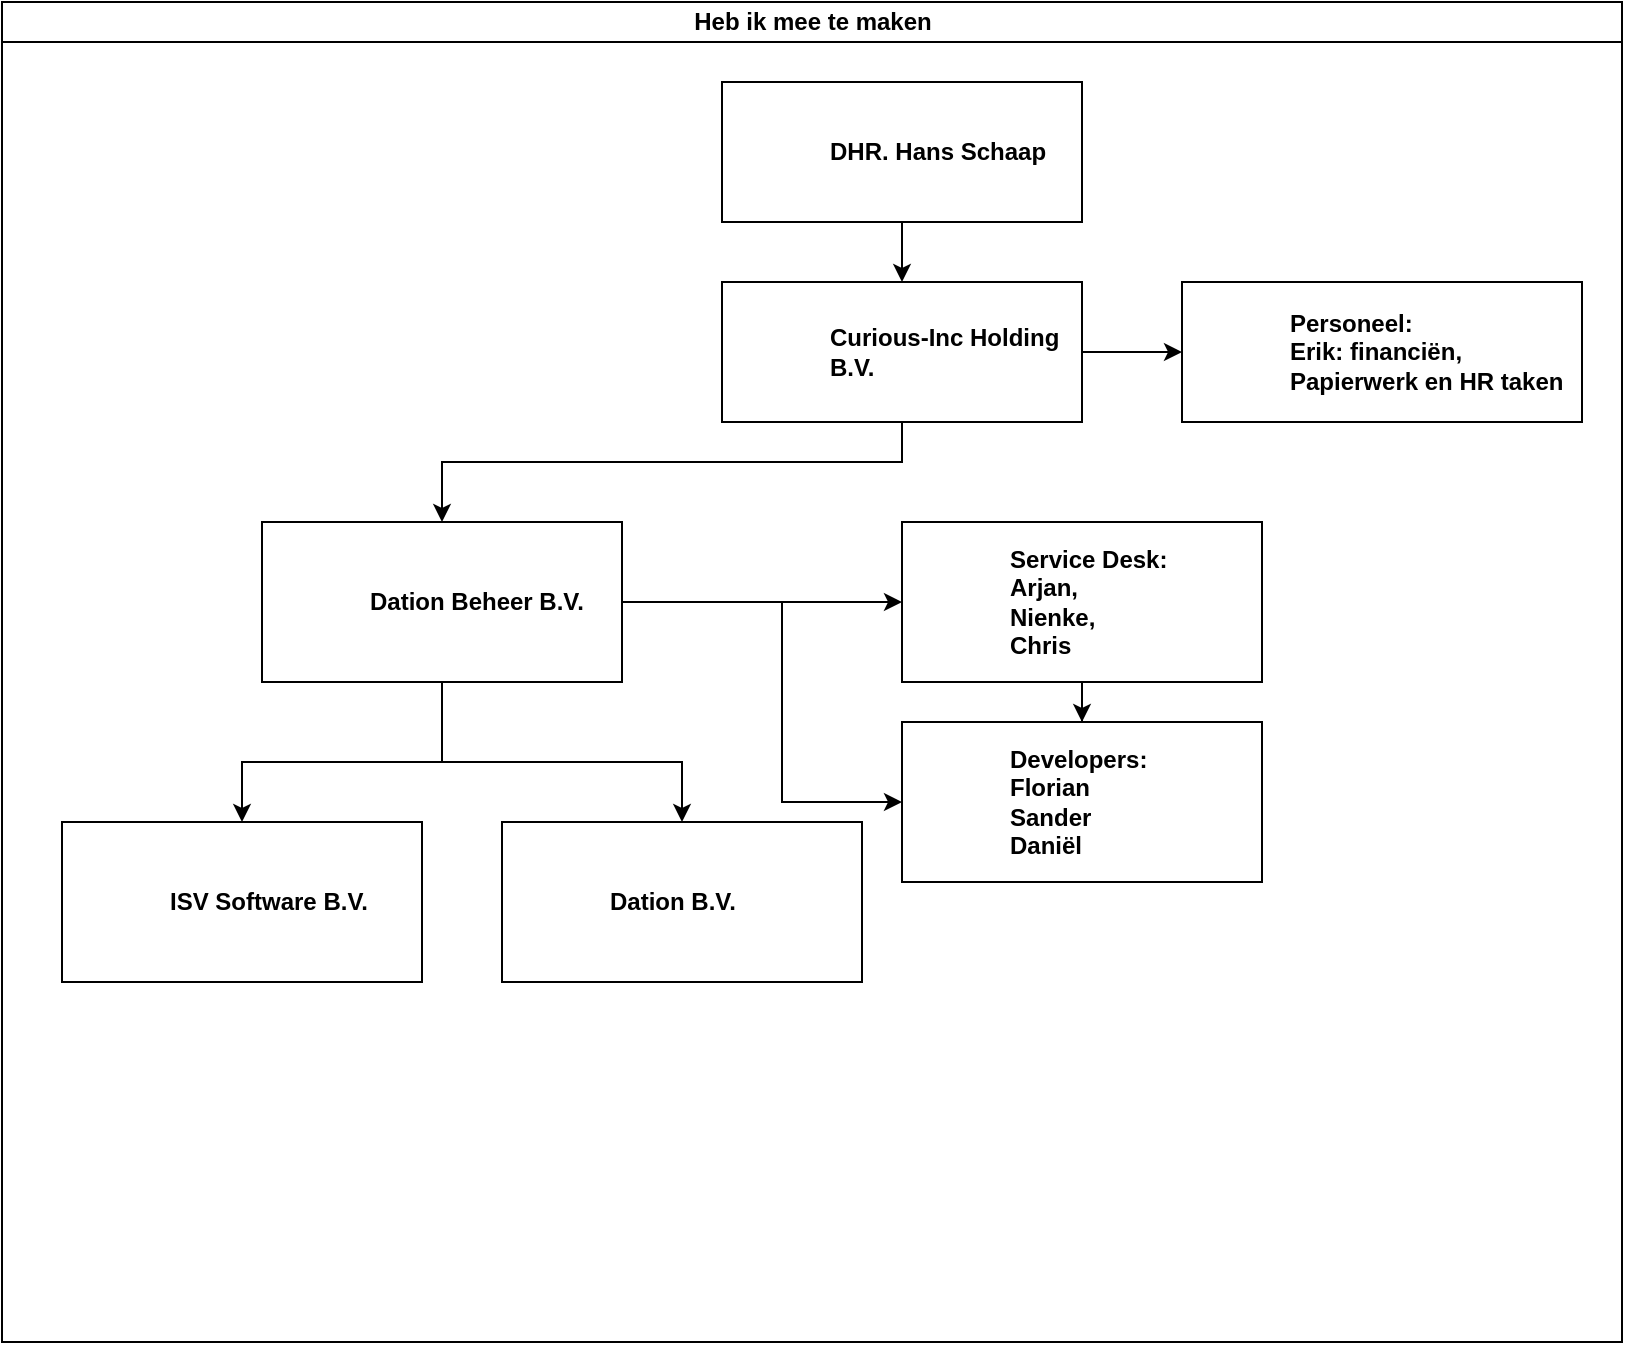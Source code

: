 <mxfile version="22.1.2" type="device">
  <diagram id="prtHgNgQTEPvFCAcTncT" name="Page-1">
    <mxGraphModel dx="1656" dy="818" grid="1" gridSize="10" guides="1" tooltips="1" connect="1" arrows="1" fold="1" page="1" pageScale="1" pageWidth="827" pageHeight="1169" math="0" shadow="0">
      <root>
        <mxCell id="0" />
        <mxCell id="1" parent="0" />
        <mxCell id="dNxyNK7c78bLwvsdeMH5-11" value="Heb ik mee te maken" style="swimlane;html=1;startSize=20;horizontal=1;containerType=tree;glass=0;rotation=0;" parent="1" vertex="1">
          <mxGeometry y="210" width="810" height="670" as="geometry" />
        </mxCell>
        <UserObject label="DHR. Hans Schaap" name="Tessa Miller" position="CFO" location="Office 1" email="me@example.com" placeholders="1" id="dNxyNK7c78bLwvsdeMH5-12">
          <mxCell style="label;128.png;whiteSpace=wrap;html=1;rounded=0;glass=0;treeFolding=1;treeMoving=1;rotation=0;" parent="dNxyNK7c78bLwvsdeMH5-11" vertex="1">
            <mxGeometry x="360" y="40" width="180" height="70" as="geometry" />
          </mxCell>
        </UserObject>
        <mxCell id="Fmy6KqY2RI3wJajZMgYS-25" style="edgeStyle=orthogonalEdgeStyle;rounded=0;orthogonalLoop=1;jettySize=auto;html=1;entryX=0.5;entryY=0;entryDx=0;entryDy=0;fontFamily=Helvetica;fontSize=12;fontColor=default;startSize=20;" parent="dNxyNK7c78bLwvsdeMH5-11" source="dNxyNK7c78bLwvsdeMH5-16" target="Fmy6KqY2RI3wJajZMgYS-8" edge="1">
          <mxGeometry relative="1" as="geometry">
            <Array as="points">
              <mxPoint x="220" y="380" />
              <mxPoint x="120" y="380" />
            </Array>
          </mxGeometry>
        </mxCell>
        <mxCell id="Fmy6KqY2RI3wJajZMgYS-26" style="edgeStyle=orthogonalEdgeStyle;rounded=0;orthogonalLoop=1;jettySize=auto;html=1;entryX=0.5;entryY=0;entryDx=0;entryDy=0;fontFamily=Helvetica;fontSize=12;fontColor=default;startSize=20;" parent="dNxyNK7c78bLwvsdeMH5-11" source="dNxyNK7c78bLwvsdeMH5-16" target="Fmy6KqY2RI3wJajZMgYS-6" edge="1">
          <mxGeometry relative="1" as="geometry">
            <Array as="points">
              <mxPoint x="220" y="380" />
              <mxPoint x="340" y="380" />
            </Array>
          </mxGeometry>
        </mxCell>
        <mxCell id="Fmy6KqY2RI3wJajZMgYS-37" style="edgeStyle=orthogonalEdgeStyle;rounded=0;orthogonalLoop=1;jettySize=auto;html=1;entryX=0;entryY=0.5;entryDx=0;entryDy=0;fontFamily=Helvetica;fontSize=12;fontColor=default;startSize=20;" parent="dNxyNK7c78bLwvsdeMH5-11" source="dNxyNK7c78bLwvsdeMH5-16" target="Fmy6KqY2RI3wJajZMgYS-36" edge="1">
          <mxGeometry relative="1" as="geometry">
            <Array as="points" />
          </mxGeometry>
        </mxCell>
        <mxCell id="Fmy6KqY2RI3wJajZMgYS-47" style="edgeStyle=orthogonalEdgeStyle;rounded=0;orthogonalLoop=1;jettySize=auto;html=1;fontFamily=Helvetica;fontSize=12;fontColor=default;startSize=20;entryX=0;entryY=0.5;entryDx=0;entryDy=0;" parent="dNxyNK7c78bLwvsdeMH5-11" source="dNxyNK7c78bLwvsdeMH5-16" target="Fmy6KqY2RI3wJajZMgYS-48" edge="1">
          <mxGeometry relative="1" as="geometry">
            <mxPoint x="480" y="400" as="targetPoint" />
            <Array as="points">
              <mxPoint x="390" y="300" />
              <mxPoint x="390" y="400" />
            </Array>
          </mxGeometry>
        </mxCell>
        <UserObject label="Dation Beheer B.V." name="Evan Valet" position="HR Director" location="Office 4" email="me@example.com" placeholders="1" id="dNxyNK7c78bLwvsdeMH5-16">
          <mxCell style="label;128.png;whiteSpace=wrap;html=1;rounded=0;glass=0;treeFolding=1;treeMoving=1;rotation=0;" parent="dNxyNK7c78bLwvsdeMH5-11" vertex="1">
            <mxGeometry x="130" y="260" width="180" height="80" as="geometry" />
          </mxCell>
        </UserObject>
        <UserObject label="Dation B.V." name="Evan Valet" position="HR Director" location="Office 4" email="me@example.com" placeholders="1" id="Fmy6KqY2RI3wJajZMgYS-6">
          <mxCell style="label;128.png;whiteSpace=wrap;html=1;rounded=0;glass=0;treeFolding=1;treeMoving=1;rotation=0;" parent="dNxyNK7c78bLwvsdeMH5-11" vertex="1">
            <mxGeometry x="250" y="410" width="180" height="80" as="geometry" />
          </mxCell>
        </UserObject>
        <UserObject label="ISV Software B.V." name="Evan Valet" position="HR Director" location="Office 4" email="me@example.com" placeholders="1" id="Fmy6KqY2RI3wJajZMgYS-8">
          <mxCell style="label;128.png;whiteSpace=wrap;html=1;rounded=0;glass=0;treeFolding=1;treeMoving=1;rotation=0;" parent="dNxyNK7c78bLwvsdeMH5-11" vertex="1">
            <mxGeometry x="30" y="410" width="180" height="80" as="geometry" />
          </mxCell>
        </UserObject>
        <mxCell id="Fmy6KqY2RI3wJajZMgYS-13" value="" style="edgeStyle=orthogonalEdgeStyle;rounded=0;orthogonalLoop=1;jettySize=auto;html=1;" parent="dNxyNK7c78bLwvsdeMH5-11" source="dNxyNK7c78bLwvsdeMH5-12" target="Fmy6KqY2RI3wJajZMgYS-14" edge="1">
          <mxGeometry relative="1" as="geometry" />
        </mxCell>
        <UserObject label="Curious-Inc Holding B.V." name="Tessa Miller" position="CFO" location="Office 1" email="me@example.com" placeholders="1" id="Fmy6KqY2RI3wJajZMgYS-14">
          <mxCell style="label;128.png;whiteSpace=wrap;html=1;rounded=0;glass=0;treeFolding=1;treeMoving=1;rotation=0;" parent="dNxyNK7c78bLwvsdeMH5-11" vertex="1">
            <mxGeometry x="360" y="140" width="180" height="70" as="geometry" />
          </mxCell>
        </UserObject>
        <mxCell id="Fmy6KqY2RI3wJajZMgYS-27" style="edgeStyle=orthogonalEdgeStyle;rounded=0;orthogonalLoop=1;jettySize=auto;html=1;fontFamily=Helvetica;fontSize=12;fontColor=default;startSize=20;exitX=0.5;exitY=1;exitDx=0;exitDy=0;entryX=0.5;entryY=0;entryDx=0;entryDy=0;" parent="dNxyNK7c78bLwvsdeMH5-11" source="Fmy6KqY2RI3wJajZMgYS-14" target="dNxyNK7c78bLwvsdeMH5-16" edge="1">
          <mxGeometry relative="1" as="geometry">
            <mxPoint x="160" y="190" as="targetPoint" />
            <Array as="points">
              <mxPoint x="450" y="230" />
              <mxPoint x="220" y="230" />
            </Array>
          </mxGeometry>
        </mxCell>
        <mxCell id="Fmy6KqY2RI3wJajZMgYS-31" value="" style="edgeStyle=orthogonalEdgeStyle;rounded=0;orthogonalLoop=1;jettySize=auto;html=1;exitX=1;exitY=0.5;exitDx=0;exitDy=0;entryX=0;entryY=0.5;entryDx=0;entryDy=0;" parent="dNxyNK7c78bLwvsdeMH5-11" source="Fmy6KqY2RI3wJajZMgYS-14" target="Fmy6KqY2RI3wJajZMgYS-32" edge="1">
          <mxGeometry relative="1" as="geometry">
            <mxPoint x="480" y="320" as="sourcePoint" />
            <mxPoint x="560" y="410" as="targetPoint" />
            <Array as="points" />
          </mxGeometry>
        </mxCell>
        <UserObject label="Personeel:&lt;br&gt;Erik: financiën, Papierwerk en HR taken" name="Tessa Miller" position="CFO" location="Office 1" email="me@example.com" placeholders="1" id="Fmy6KqY2RI3wJajZMgYS-32">
          <mxCell style="label;128.png;whiteSpace=wrap;html=1;rounded=0;glass=0;treeFolding=1;treeMoving=1;rotation=0;" parent="dNxyNK7c78bLwvsdeMH5-11" vertex="1">
            <mxGeometry x="590" y="140" width="200" height="70" as="geometry" />
          </mxCell>
        </UserObject>
        <mxCell id="Fmy6KqY2RI3wJajZMgYS-49" style="edgeStyle=orthogonalEdgeStyle;rounded=0;orthogonalLoop=1;jettySize=auto;html=1;entryX=0.5;entryY=0;entryDx=0;entryDy=0;fontFamily=Helvetica;fontSize=12;fontColor=default;startSize=20;" parent="dNxyNK7c78bLwvsdeMH5-11" source="Fmy6KqY2RI3wJajZMgYS-36" target="Fmy6KqY2RI3wJajZMgYS-48" edge="1">
          <mxGeometry relative="1" as="geometry" />
        </mxCell>
        <UserObject label="Service Desk:&lt;br&gt;Arjan,&lt;br&gt;Nienke,&lt;br&gt;Chris" name="Evan Valet" position="HR Director" location="Office 4" email="me@example.com" placeholders="1" id="Fmy6KqY2RI3wJajZMgYS-36">
          <mxCell style="label;128.png;whiteSpace=wrap;html=1;rounded=0;glass=0;treeFolding=1;treeMoving=1;rotation=0;" parent="dNxyNK7c78bLwvsdeMH5-11" vertex="1">
            <mxGeometry x="450" y="260" width="180" height="80" as="geometry" />
          </mxCell>
        </UserObject>
        <UserObject label="Developers:&lt;br&gt;Florian&lt;br&gt;Sander&lt;br&gt;Daniël" name="Evan Valet" position="HR Director" location="Office 4" email="me@example.com" placeholders="1" id="Fmy6KqY2RI3wJajZMgYS-48">
          <mxCell style="label;128.png;whiteSpace=wrap;html=1;rounded=0;glass=0;treeFolding=1;treeMoving=1;rotation=0;" parent="dNxyNK7c78bLwvsdeMH5-11" vertex="1">
            <mxGeometry x="450" y="360" width="180" height="80" as="geometry" />
          </mxCell>
        </UserObject>
      </root>
    </mxGraphModel>
  </diagram>
</mxfile>
